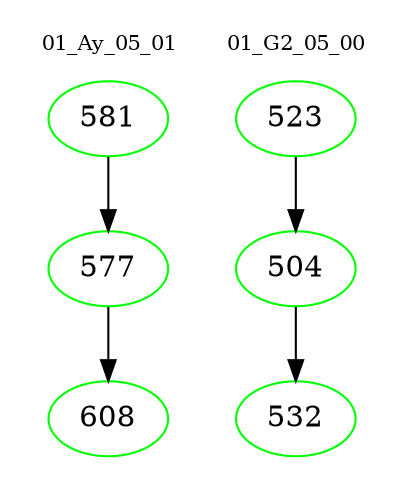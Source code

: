 digraph{
subgraph cluster_0 {
color = white
label = "01_Ay_05_01";
fontsize=10;
T0_581 [label="581", color="green"]
T0_581 -> T0_577 [color="black"]
T0_577 [label="577", color="green"]
T0_577 -> T0_608 [color="black"]
T0_608 [label="608", color="green"]
}
subgraph cluster_1 {
color = white
label = "01_G2_05_00";
fontsize=10;
T1_523 [label="523", color="green"]
T1_523 -> T1_504 [color="black"]
T1_504 [label="504", color="green"]
T1_504 -> T1_532 [color="black"]
T1_532 [label="532", color="green"]
}
}
